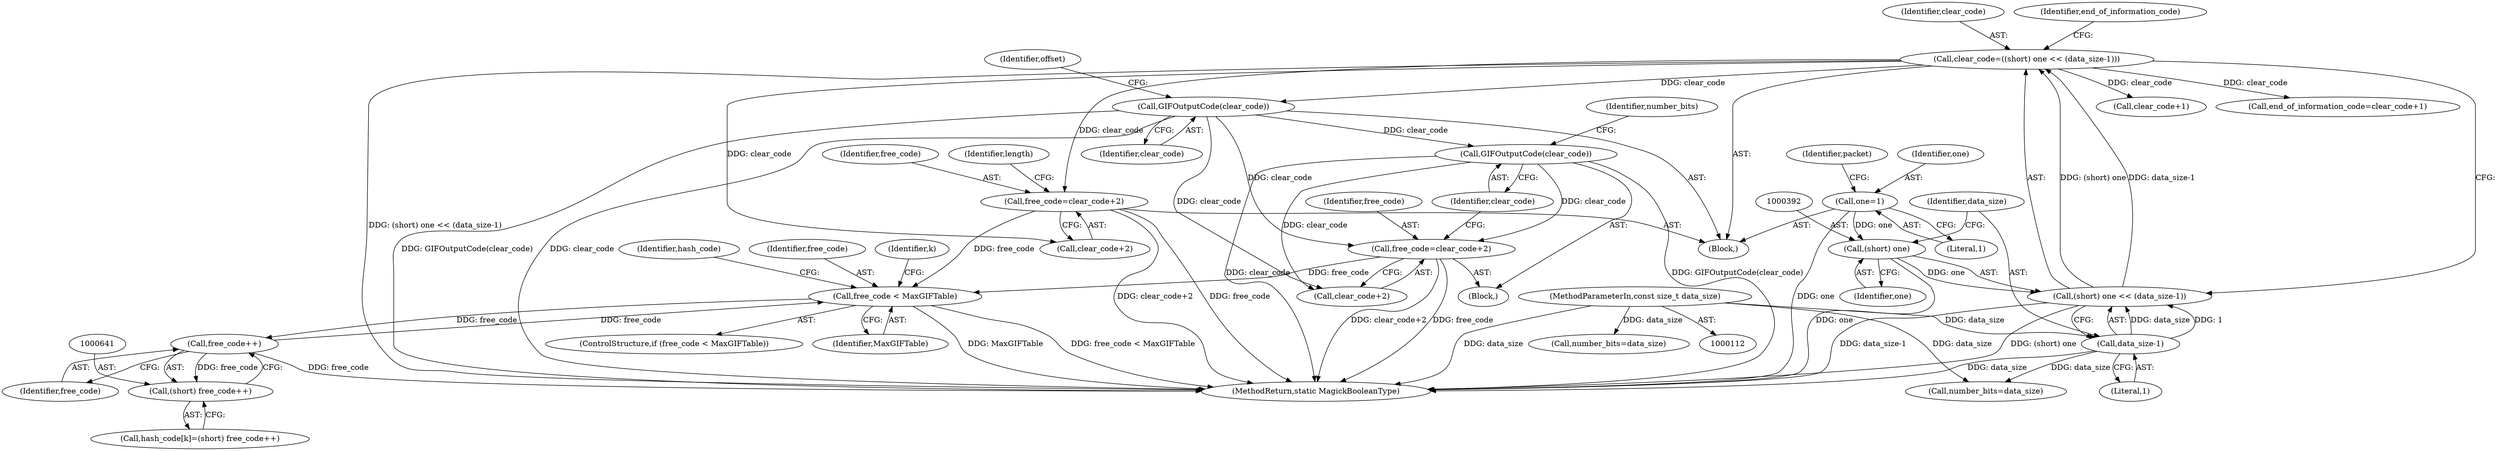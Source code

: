 digraph "0_ImageMagick6_61135001a625364e29bdce83832f043eebde7b5a_0@API" {
"1000632" [label="(Call,free_code < MaxGIFTable)"];
"1000642" [label="(Call,free_code++)"];
"1000632" [label="(Call,free_code < MaxGIFTable)"];
"1000402" [label="(Call,free_code=clear_code+2)"];
"1000388" [label="(Call,clear_code=((short) one << (data_size-1)))"];
"1000390" [label="(Call,(short) one << (data_size-1))"];
"1000391" [label="(Call,(short) one)"];
"1000227" [label="(Call,one=1)"];
"1000394" [label="(Call,data_size-1)"];
"1000115" [label="(MethodParameterIn,const size_t data_size)"];
"1000672" [label="(Call,free_code=clear_code+2)"];
"1000677" [label="(Call,GIFOutputCode(clear_code))"];
"1000416" [label="(Call,GIFOutputCode(clear_code))"];
"1000640" [label="(Call,(short) free_code++)"];
"1000388" [label="(Call,clear_code=((short) one << (data_size-1)))"];
"1000403" [label="(Identifier,free_code)"];
"1000633" [label="(Identifier,free_code)"];
"1000642" [label="(Call,free_code++)"];
"1000680" [label="(Identifier,number_bits)"];
"1000660" [label="(Identifier,k)"];
"1000389" [label="(Identifier,clear_code)"];
"1000631" [label="(ControlStructure,if (free_code < MaxGIFTable))"];
"1000381" [label="(Call,number_bits=data_size)"];
"1000636" [label="(Call,hash_code[k]=(short) free_code++)"];
"1000634" [label="(Identifier,MaxGIFTable)"];
"1000408" [label="(Identifier,length)"];
"1000419" [label="(Identifier,offset)"];
"1000402" [label="(Call,free_code=clear_code+2)"];
"1000398" [label="(Identifier,end_of_information_code)"];
"1000394" [label="(Call,data_size-1)"];
"1000395" [label="(Identifier,data_size)"];
"1000399" [label="(Call,clear_code+1)"];
"1000115" [label="(MethodParameterIn,const size_t data_size)"];
"1000678" [label="(Identifier,clear_code)"];
"1000404" [label="(Call,clear_code+2)"];
"1000390" [label="(Call,(short) one << (data_size-1))"];
"1000117" [label="(Block,)"];
"1000638" [label="(Identifier,hash_code)"];
"1000632" [label="(Call,free_code < MaxGIFTable)"];
"1000391" [label="(Call,(short) one)"];
"1000854" [label="(MethodReturn,static MagickBooleanType)"];
"1000228" [label="(Identifier,one)"];
"1000227" [label="(Call,one=1)"];
"1000677" [label="(Call,GIFOutputCode(clear_code))"];
"1000417" [label="(Identifier,clear_code)"];
"1000416" [label="(Call,GIFOutputCode(clear_code))"];
"1000231" [label="(Identifier,packet)"];
"1000674" [label="(Call,clear_code+2)"];
"1000393" [label="(Identifier,one)"];
"1000640" [label="(Call,(short) free_code++)"];
"1000673" [label="(Identifier,free_code)"];
"1000397" [label="(Call,end_of_information_code=clear_code+1)"];
"1000672" [label="(Call,free_code=clear_code+2)"];
"1000396" [label="(Literal,1)"];
"1000657" [label="(Block,)"];
"1000643" [label="(Identifier,free_code)"];
"1000679" [label="(Call,number_bits=data_size)"];
"1000229" [label="(Literal,1)"];
"1000632" -> "1000631"  [label="AST: "];
"1000632" -> "1000634"  [label="CFG: "];
"1000633" -> "1000632"  [label="AST: "];
"1000634" -> "1000632"  [label="AST: "];
"1000638" -> "1000632"  [label="CFG: "];
"1000660" -> "1000632"  [label="CFG: "];
"1000632" -> "1000854"  [label="DDG: free_code < MaxGIFTable"];
"1000632" -> "1000854"  [label="DDG: MaxGIFTable"];
"1000642" -> "1000632"  [label="DDG: free_code"];
"1000402" -> "1000632"  [label="DDG: free_code"];
"1000672" -> "1000632"  [label="DDG: free_code"];
"1000632" -> "1000642"  [label="DDG: free_code"];
"1000642" -> "1000640"  [label="AST: "];
"1000642" -> "1000643"  [label="CFG: "];
"1000643" -> "1000642"  [label="AST: "];
"1000640" -> "1000642"  [label="CFG: "];
"1000642" -> "1000854"  [label="DDG: free_code"];
"1000642" -> "1000640"  [label="DDG: free_code"];
"1000402" -> "1000117"  [label="AST: "];
"1000402" -> "1000404"  [label="CFG: "];
"1000403" -> "1000402"  [label="AST: "];
"1000404" -> "1000402"  [label="AST: "];
"1000408" -> "1000402"  [label="CFG: "];
"1000402" -> "1000854"  [label="DDG: clear_code+2"];
"1000402" -> "1000854"  [label="DDG: free_code"];
"1000388" -> "1000402"  [label="DDG: clear_code"];
"1000388" -> "1000117"  [label="AST: "];
"1000388" -> "1000390"  [label="CFG: "];
"1000389" -> "1000388"  [label="AST: "];
"1000390" -> "1000388"  [label="AST: "];
"1000398" -> "1000388"  [label="CFG: "];
"1000388" -> "1000854"  [label="DDG: (short) one << (data_size-1)"];
"1000390" -> "1000388"  [label="DDG: (short) one"];
"1000390" -> "1000388"  [label="DDG: data_size-1"];
"1000388" -> "1000397"  [label="DDG: clear_code"];
"1000388" -> "1000399"  [label="DDG: clear_code"];
"1000388" -> "1000404"  [label="DDG: clear_code"];
"1000388" -> "1000416"  [label="DDG: clear_code"];
"1000390" -> "1000394"  [label="CFG: "];
"1000391" -> "1000390"  [label="AST: "];
"1000394" -> "1000390"  [label="AST: "];
"1000390" -> "1000854"  [label="DDG: data_size-1"];
"1000390" -> "1000854"  [label="DDG: (short) one"];
"1000391" -> "1000390"  [label="DDG: one"];
"1000394" -> "1000390"  [label="DDG: data_size"];
"1000394" -> "1000390"  [label="DDG: 1"];
"1000391" -> "1000393"  [label="CFG: "];
"1000392" -> "1000391"  [label="AST: "];
"1000393" -> "1000391"  [label="AST: "];
"1000395" -> "1000391"  [label="CFG: "];
"1000391" -> "1000854"  [label="DDG: one"];
"1000227" -> "1000391"  [label="DDG: one"];
"1000227" -> "1000117"  [label="AST: "];
"1000227" -> "1000229"  [label="CFG: "];
"1000228" -> "1000227"  [label="AST: "];
"1000229" -> "1000227"  [label="AST: "];
"1000231" -> "1000227"  [label="CFG: "];
"1000227" -> "1000854"  [label="DDG: one"];
"1000394" -> "1000396"  [label="CFG: "];
"1000395" -> "1000394"  [label="AST: "];
"1000396" -> "1000394"  [label="AST: "];
"1000394" -> "1000854"  [label="DDG: data_size"];
"1000115" -> "1000394"  [label="DDG: data_size"];
"1000394" -> "1000679"  [label="DDG: data_size"];
"1000115" -> "1000112"  [label="AST: "];
"1000115" -> "1000854"  [label="DDG: data_size"];
"1000115" -> "1000381"  [label="DDG: data_size"];
"1000115" -> "1000679"  [label="DDG: data_size"];
"1000672" -> "1000657"  [label="AST: "];
"1000672" -> "1000674"  [label="CFG: "];
"1000673" -> "1000672"  [label="AST: "];
"1000674" -> "1000672"  [label="AST: "];
"1000678" -> "1000672"  [label="CFG: "];
"1000672" -> "1000854"  [label="DDG: clear_code+2"];
"1000672" -> "1000854"  [label="DDG: free_code"];
"1000677" -> "1000672"  [label="DDG: clear_code"];
"1000416" -> "1000672"  [label="DDG: clear_code"];
"1000677" -> "1000657"  [label="AST: "];
"1000677" -> "1000678"  [label="CFG: "];
"1000678" -> "1000677"  [label="AST: "];
"1000680" -> "1000677"  [label="CFG: "];
"1000677" -> "1000854"  [label="DDG: clear_code"];
"1000677" -> "1000854"  [label="DDG: GIFOutputCode(clear_code)"];
"1000677" -> "1000674"  [label="DDG: clear_code"];
"1000416" -> "1000677"  [label="DDG: clear_code"];
"1000416" -> "1000117"  [label="AST: "];
"1000416" -> "1000417"  [label="CFG: "];
"1000417" -> "1000416"  [label="AST: "];
"1000419" -> "1000416"  [label="CFG: "];
"1000416" -> "1000854"  [label="DDG: GIFOutputCode(clear_code)"];
"1000416" -> "1000854"  [label="DDG: clear_code"];
"1000416" -> "1000674"  [label="DDG: clear_code"];
"1000640" -> "1000636"  [label="AST: "];
"1000641" -> "1000640"  [label="AST: "];
"1000636" -> "1000640"  [label="CFG: "];
}
